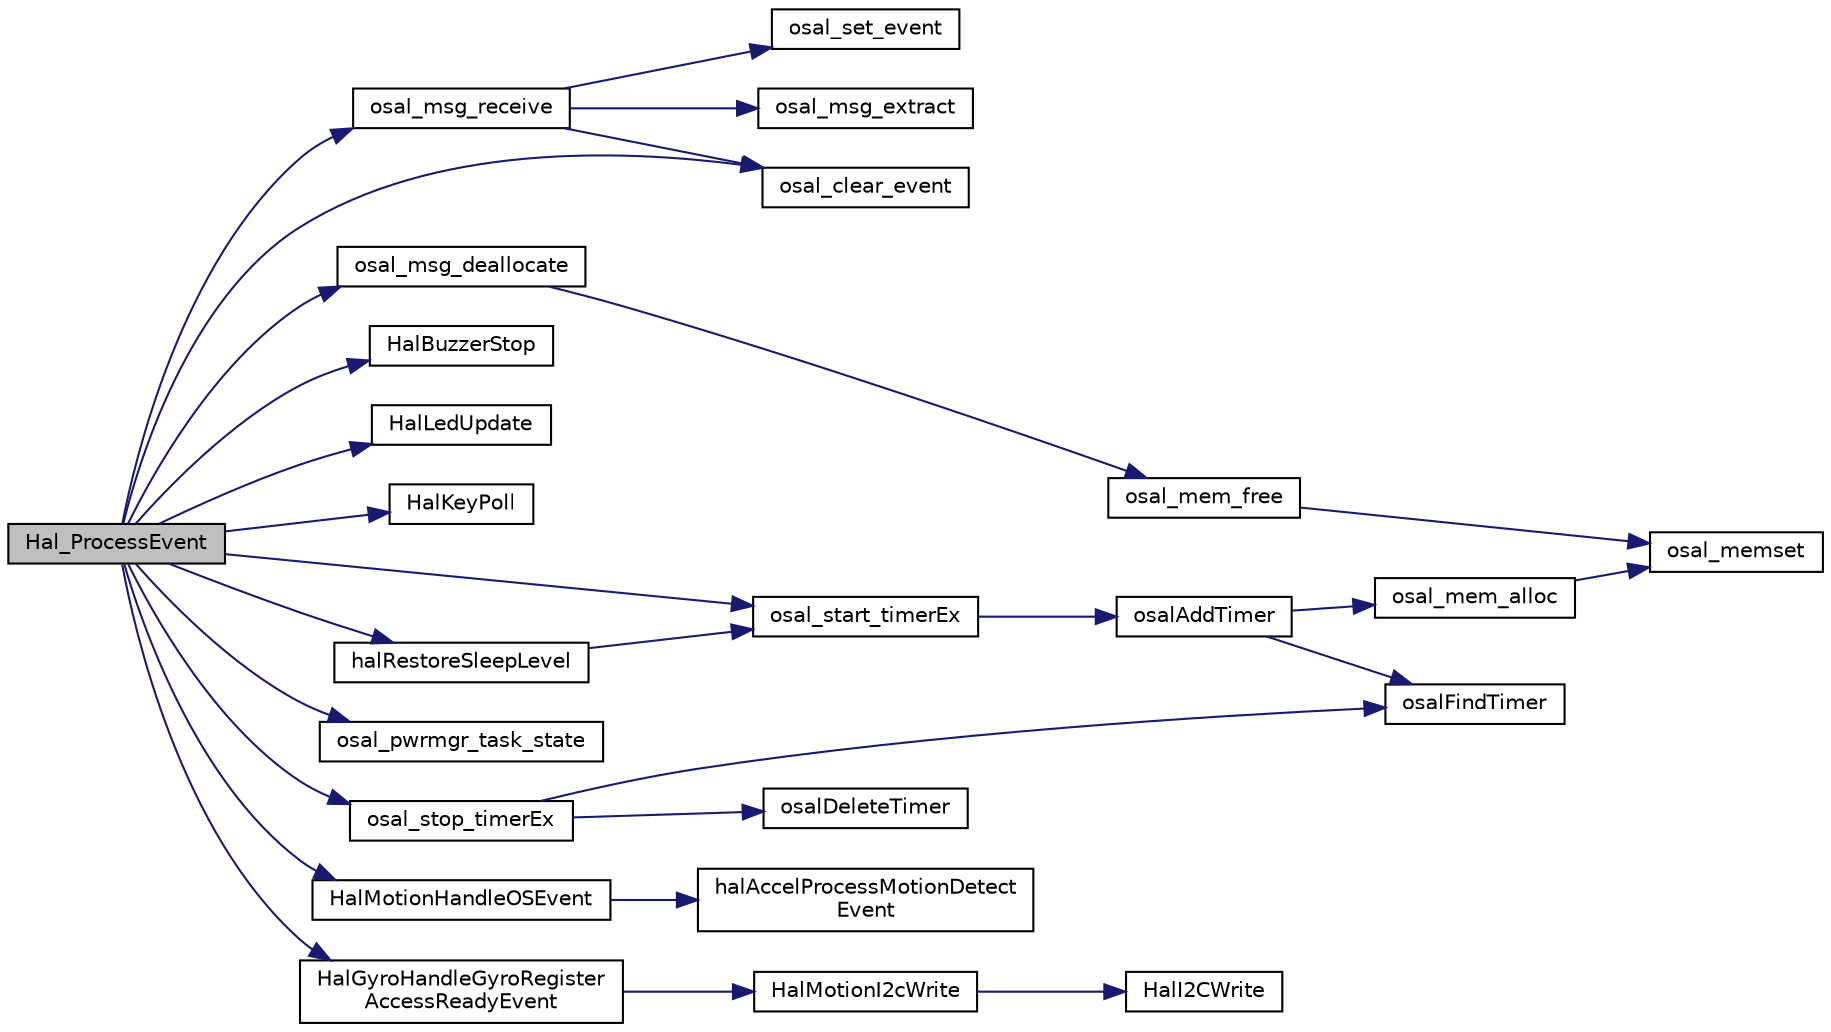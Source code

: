 digraph "Hal_ProcessEvent"
{
  edge [fontname="Helvetica",fontsize="10",labelfontname="Helvetica",labelfontsize="10"];
  node [fontname="Helvetica",fontsize="10",shape=record];
  rankdir="LR";
  Node1 [label="Hal_ProcessEvent",height=0.2,width=0.4,color="black", fillcolor="grey75", style="filled" fontcolor="black"];
  Node1 -> Node2 [color="midnightblue",fontsize="10",style="solid",fontname="Helvetica"];
  Node2 [label="osal_msg_receive",height=0.2,width=0.4,color="black", fillcolor="white", style="filled",URL="$_o_s_a_l_8c.html#a34936edcc99cd896c28aa0f0b3a91313"];
  Node2 -> Node3 [color="midnightblue",fontsize="10",style="solid",fontname="Helvetica"];
  Node3 [label="osal_set_event",height=0.2,width=0.4,color="black", fillcolor="white", style="filled",URL="$_o_s_a_l_8c.html#a67e62da8a1085ffe8f6a06c88736666a"];
  Node2 -> Node4 [color="midnightblue",fontsize="10",style="solid",fontname="Helvetica"];
  Node4 [label="osal_clear_event",height=0.2,width=0.4,color="black", fillcolor="white", style="filled",URL="$_o_s_a_l_8c.html#a5c6610c6d28ec216738ad85007becda7"];
  Node2 -> Node5 [color="midnightblue",fontsize="10",style="solid",fontname="Helvetica"];
  Node5 [label="osal_msg_extract",height=0.2,width=0.4,color="black", fillcolor="white", style="filled",URL="$_o_s_a_l_8c.html#a568bb70f04b8fba4a5e8764d56bca014"];
  Node1 -> Node6 [color="midnightblue",fontsize="10",style="solid",fontname="Helvetica"];
  Node6 [label="osal_msg_deallocate",height=0.2,width=0.4,color="black", fillcolor="white", style="filled",URL="$_o_s_a_l_8c.html#ae0cf82bd9ec6d0a064e3aba72478ccf1"];
  Node6 -> Node7 [color="midnightblue",fontsize="10",style="solid",fontname="Helvetica"];
  Node7 [label="osal_mem_free",height=0.2,width=0.4,color="black", fillcolor="white", style="filled",URL="$_o_s_a_l___memory_8c.html#a56201dc39c693c759d1ce0812b6b0eef"];
  Node7 -> Node8 [color="midnightblue",fontsize="10",style="solid",fontname="Helvetica"];
  Node8 [label="osal_memset",height=0.2,width=0.4,color="black", fillcolor="white", style="filled",URL="$_o_s_a_l_8c.html#a7a416b7daf0407f6a1b92b71fc12847e"];
  Node1 -> Node9 [color="midnightblue",fontsize="10",style="solid",fontname="Helvetica"];
  Node9 [label="HalBuzzerStop",height=0.2,width=0.4,color="black", fillcolor="white", style="filled",URL="$hal__buzzer_8c.html#a701a5069325d01b34e587ee8a4d58257"];
  Node1 -> Node10 [color="midnightblue",fontsize="10",style="solid",fontname="Helvetica"];
  Node10 [label="HalLedUpdate",height=0.2,width=0.4,color="black", fillcolor="white", style="filled",URL="$common_2hal__drivers_8c.html#a21cee406a3e6b1bbde15370de9dbaa40"];
  Node1 -> Node11 [color="midnightblue",fontsize="10",style="solid",fontname="Helvetica"];
  Node11 [label="HalKeyPoll",height=0.2,width=0.4,color="black", fillcolor="white", style="filled",URL="$hal__key_8h.html#a60453e9725ffab29623efb3e60de2b41"];
  Node1 -> Node12 [color="midnightblue",fontsize="10",style="solid",fontname="Helvetica"];
  Node12 [label="osal_start_timerEx",height=0.2,width=0.4,color="black", fillcolor="white", style="filled",URL="$_o_s_a_l___timers_8c.html#aa3e6ecb3801d86f27304d0791982c646"];
  Node12 -> Node13 [color="midnightblue",fontsize="10",style="solid",fontname="Helvetica"];
  Node13 [label="osalAddTimer",height=0.2,width=0.4,color="black", fillcolor="white", style="filled",URL="$_o_s_a_l___timers_8c.html#ae62830e096148b7353b2bf07761336d6"];
  Node13 -> Node14 [color="midnightblue",fontsize="10",style="solid",fontname="Helvetica"];
  Node14 [label="osalFindTimer",height=0.2,width=0.4,color="black", fillcolor="white", style="filled",URL="$_o_s_a_l___timers_8c.html#a69f3f300b70eae0a5a483a8db32c4d84"];
  Node13 -> Node15 [color="midnightblue",fontsize="10",style="solid",fontname="Helvetica"];
  Node15 [label="osal_mem_alloc",height=0.2,width=0.4,color="black", fillcolor="white", style="filled",URL="$_o_s_a_l___memory_8c.html#ae5cbc213a1cab3be5f0963a4b75408c4"];
  Node15 -> Node8 [color="midnightblue",fontsize="10",style="solid",fontname="Helvetica"];
  Node1 -> Node16 [color="midnightblue",fontsize="10",style="solid",fontname="Helvetica"];
  Node16 [label="halRestoreSleepLevel",height=0.2,width=0.4,color="black", fillcolor="white", style="filled",URL="$hal__sleep_8h.html#a98d1fa3bcdc5206eaae4f7b56a60758e"];
  Node16 -> Node12 [color="midnightblue",fontsize="10",style="solid",fontname="Helvetica"];
  Node1 -> Node17 [color="midnightblue",fontsize="10",style="solid",fontname="Helvetica"];
  Node17 [label="osal_pwrmgr_task_state",height=0.2,width=0.4,color="black", fillcolor="white", style="filled",URL="$_o_s_a_l___pwr_mgr_8c.html#aba333334d152656e2925efbe6533fab2"];
  Node1 -> Node18 [color="midnightblue",fontsize="10",style="solid",fontname="Helvetica"];
  Node18 [label="osal_stop_timerEx",height=0.2,width=0.4,color="black", fillcolor="white", style="filled",URL="$_o_s_a_l___timers_8c.html#aedb210826ce388533032ffcce1e43ccc"];
  Node18 -> Node14 [color="midnightblue",fontsize="10",style="solid",fontname="Helvetica"];
  Node18 -> Node19 [color="midnightblue",fontsize="10",style="solid",fontname="Helvetica"];
  Node19 [label="osalDeleteTimer",height=0.2,width=0.4,color="black", fillcolor="white", style="filled",URL="$_o_s_a_l___timers_8c.html#ad4bfeb1f9c8e236e274e2c616da0180f"];
  Node1 -> Node4 [color="midnightblue",fontsize="10",style="solid",fontname="Helvetica"];
  Node1 -> Node20 [color="midnightblue",fontsize="10",style="solid",fontname="Helvetica"];
  Node20 [label="HalMotionHandleOSEvent",height=0.2,width=0.4,color="black", fillcolor="white", style="filled",URL="$hal__motion_8c.html#a4767c5e5fff9baa396710380198fa2b3"];
  Node20 -> Node21 [color="midnightblue",fontsize="10",style="solid",fontname="Helvetica"];
  Node21 [label="halAccelProcessMotionDetect\lEvent",height=0.2,width=0.4,color="black", fillcolor="white", style="filled",URL="$hal__accel_8c.html#aa25cf55abd68663a1e9c315827db0f56"];
  Node1 -> Node22 [color="midnightblue",fontsize="10",style="solid",fontname="Helvetica"];
  Node22 [label="HalGyroHandleGyroRegister\lAccessReadyEvent",height=0.2,width=0.4,color="black", fillcolor="white", style="filled",URL="$_c_c2541_a_r_c_2hal__gyro_8c.html#ad0d2b901ab948468fb13c98a117c10aa"];
  Node22 -> Node23 [color="midnightblue",fontsize="10",style="solid",fontname="Helvetica"];
  Node23 [label="HalMotionI2cWrite",height=0.2,width=0.4,color="black", fillcolor="white", style="filled",URL="$hal__motion_8c.html#a6697bfd0b278672cfa4036f510f0cdd3"];
  Node23 -> Node24 [color="midnightblue",fontsize="10",style="solid",fontname="Helvetica"];
  Node24 [label="HalI2CWrite",height=0.2,width=0.4,color="black", fillcolor="white", style="filled",URL="$_c_c2541_s_t_2hal__i2c_8c.html#ad3613df7d1f888faa333829b5b83c990"];
}
